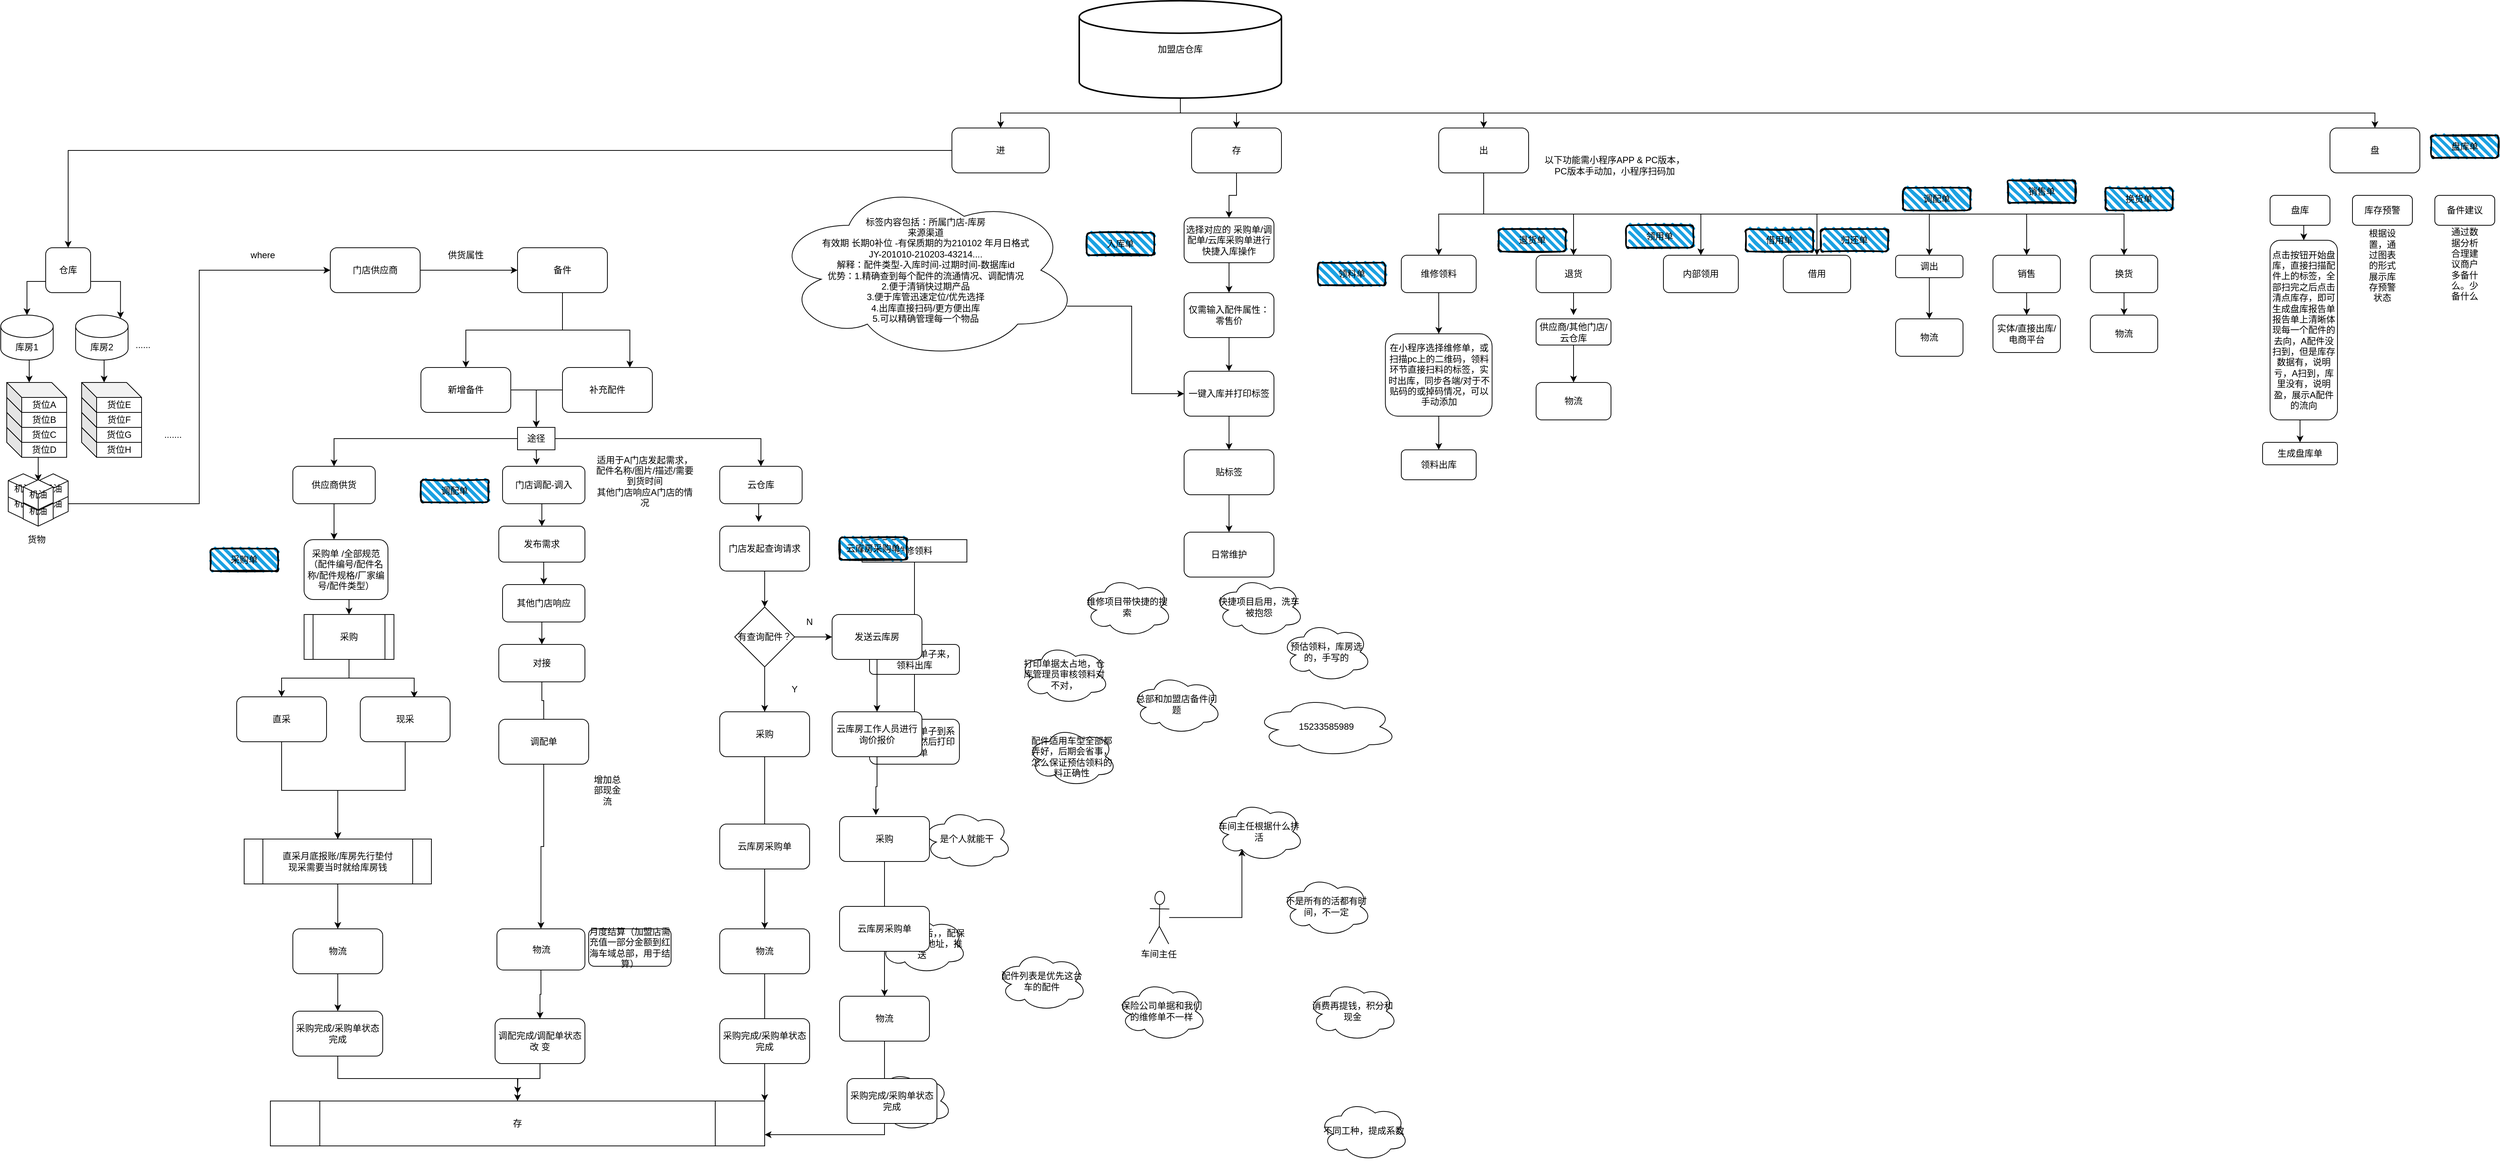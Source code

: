 <mxfile version="14.7.7" type="github"><diagram id="8p_ibN9wWqrOzvKdD_J7" name="Page-1"><mxGraphModel dx="2840" dy="707" grid="1" gridSize="10" guides="1" tooltips="1" connect="1" arrows="1" fold="1" page="1" pageScale="1" pageWidth="827" pageHeight="1169" math="0" shadow="0"><root><mxCell id="0"/><mxCell id="1" parent="0"/><mxCell id="S00ER53cnKZkc2Zy-RPF-1" value="是个人就能干" style="ellipse;shape=cloud;whiteSpace=wrap;html=1;rounded=1;" parent="1" vertex="1"><mxGeometry x="140" y="1100" width="120" height="80" as="geometry"/></mxCell><mxCell id="S00ER53cnKZkc2Zy-RPF-2" style="edgeStyle=orthogonalEdgeStyle;rounded=0;orthogonalLoop=1;jettySize=auto;html=1;entryX=0.5;entryY=0;entryDx=0;entryDy=0;" parent="1" source="S00ER53cnKZkc2Zy-RPF-3" target="S00ER53cnKZkc2Zy-RPF-5" edge="1"><mxGeometry relative="1" as="geometry"/></mxCell><mxCell id="S00ER53cnKZkc2Zy-RPF-3" value="维修领料" style="rounded=0;whiteSpace=wrap;html=1;" parent="1" vertex="1"><mxGeometry x="60" y="740" width="140" height="30" as="geometry"/></mxCell><mxCell id="S00ER53cnKZkc2Zy-RPF-4" style="edgeStyle=orthogonalEdgeStyle;rounded=0;orthogonalLoop=1;jettySize=auto;html=1;entryX=0.5;entryY=0;entryDx=0;entryDy=0;" parent="1" source="S00ER53cnKZkc2Zy-RPF-5" target="S00ER53cnKZkc2Zy-RPF-6" edge="1"><mxGeometry relative="1" as="geometry"/></mxCell><mxCell id="S00ER53cnKZkc2Zy-RPF-5" value="领料人拿着单子来，领料出库" style="rounded=1;whiteSpace=wrap;html=1;" parent="1" vertex="1"><mxGeometry x="70" y="880" width="120" height="40" as="geometry"/></mxCell><mxCell id="S00ER53cnKZkc2Zy-RPF-6" value="然后再根据单子到系统上录入，然后打印领料单" style="rounded=1;whiteSpace=wrap;html=1;" parent="1" vertex="1"><mxGeometry x="70" y="980" width="120" height="60" as="geometry"/></mxCell><mxCell id="S00ER53cnKZkc2Zy-RPF-7" value="打印单据太占地，仓库管理员审核领料对不对，" style="ellipse;shape=cloud;whiteSpace=wrap;html=1;rounded=1;" parent="1" vertex="1"><mxGeometry x="270" y="880" width="120" height="80" as="geometry"/></mxCell><mxCell id="S00ER53cnKZkc2Zy-RPF-8" value="配件适用车型全部都弄好，后期会省事，怎么保证预估领料的料正确性" style="ellipse;shape=cloud;whiteSpace=wrap;html=1;rounded=1;" parent="1" vertex="1"><mxGeometry x="280" y="990" width="120" height="80" as="geometry"/></mxCell><mxCell id="S00ER53cnKZkc2Zy-RPF-9" value="总部和加盟店备件问题" style="ellipse;shape=cloud;whiteSpace=wrap;html=1;rounded=1;" parent="1" vertex="1"><mxGeometry x="420" y="920" width="120" height="80" as="geometry"/></mxCell><mxCell id="S00ER53cnKZkc2Zy-RPF-10" value="维修项目带快捷的搜索" style="ellipse;shape=cloud;whiteSpace=wrap;html=1;rounded=1;" parent="1" vertex="1"><mxGeometry x="354" y="790" width="120" height="80" as="geometry"/></mxCell><mxCell id="S00ER53cnKZkc2Zy-RPF-11" value="预估领料，库房选的，手写的" style="ellipse;shape=cloud;whiteSpace=wrap;html=1;rounded=1;" parent="1" vertex="1"><mxGeometry x="620" y="850" width="120" height="80" as="geometry"/></mxCell><mxCell id="S00ER53cnKZkc2Zy-RPF-12" value="15233585989" style="ellipse;shape=cloud;whiteSpace=wrap;html=1;rounded=1;" parent="1" vertex="1"><mxGeometry x="585" y="950" width="190" height="80" as="geometry"/></mxCell><mxCell id="S00ER53cnKZkc2Zy-RPF-13" value="快捷项目启用，洗车被抱怨" style="ellipse;shape=cloud;whiteSpace=wrap;html=1;rounded=1;" parent="1" vertex="1"><mxGeometry x="530" y="790" width="120" height="80" as="geometry"/></mxCell><mxCell id="S00ER53cnKZkc2Zy-RPF-14" value="车间主任根据什么排活" style="ellipse;shape=cloud;whiteSpace=wrap;html=1;rounded=1;" parent="1" vertex="1"><mxGeometry x="530" y="1090" width="120" height="80" as="geometry"/></mxCell><mxCell id="S00ER53cnKZkc2Zy-RPF-15" style="edgeStyle=orthogonalEdgeStyle;rounded=0;orthogonalLoop=1;jettySize=auto;html=1;entryX=0.31;entryY=0.8;entryDx=0;entryDy=0;entryPerimeter=0;" parent="1" source="S00ER53cnKZkc2Zy-RPF-16" target="S00ER53cnKZkc2Zy-RPF-14" edge="1"><mxGeometry relative="1" as="geometry"/></mxCell><mxCell id="S00ER53cnKZkc2Zy-RPF-16" value="车间主任" style="shape=umlActor;verticalLabelPosition=bottom;verticalAlign=top;html=1;outlineConnect=0;rounded=1;rotation=1;" parent="1" vertex="1"><mxGeometry x="444.09" y="1209.83" width="26" height="70.17" as="geometry"/></mxCell><mxCell id="S00ER53cnKZkc2Zy-RPF-17" value="不是所有的活都有时间，不一定" style="ellipse;shape=cloud;whiteSpace=wrap;html=1;rounded=1;" parent="1" vertex="1"><mxGeometry x="620" y="1190" width="120" height="80" as="geometry"/></mxCell><mxCell id="S00ER53cnKZkc2Zy-RPF-18" value="保养结束之后，，配保养贴，查询地址，推送" style="ellipse;shape=cloud;whiteSpace=wrap;html=1;rounded=1;" parent="1" vertex="1"><mxGeometry x="80" y="1240" width="120" height="80" as="geometry"/></mxCell><mxCell id="S00ER53cnKZkc2Zy-RPF-19" value="配件列表是优先这台车的配件" style="ellipse;shape=cloud;whiteSpace=wrap;html=1;rounded=1;" parent="1" vertex="1"><mxGeometry x="240" y="1290" width="120" height="80" as="geometry"/></mxCell><mxCell id="S00ER53cnKZkc2Zy-RPF-20" value="保险公司单据和我们的维修单不一样" style="ellipse;shape=cloud;whiteSpace=wrap;html=1;rounded=1;" parent="1" vertex="1"><mxGeometry x="400" y="1330" width="120" height="80" as="geometry"/></mxCell><mxCell id="S00ER53cnKZkc2Zy-RPF-21" value="消费再提钱，积分和现金" style="ellipse;shape=cloud;whiteSpace=wrap;html=1;rounded=1;" parent="1" vertex="1"><mxGeometry x="655" y="1330" width="120" height="80" as="geometry"/></mxCell><mxCell id="S00ER53cnKZkc2Zy-RPF-22" value="不同工种，提成系数" style="ellipse;shape=cloud;whiteSpace=wrap;html=1;rounded=1;" parent="1" vertex="1"><mxGeometry x="670" y="1490" width="120" height="80" as="geometry"/></mxCell><mxCell id="S00ER53cnKZkc2Zy-RPF-23" value="报价系统" style="ellipse;shape=cloud;whiteSpace=wrap;html=1;rounded=1;" parent="1" vertex="1"><mxGeometry x="60" y="1450" width="120" height="80" as="geometry"/></mxCell><mxCell id="3nl16YZRZ6RYYfzYMlYe-1" style="edgeStyle=orthogonalEdgeStyle;rounded=0;orthogonalLoop=1;jettySize=auto;html=1;exitX=0.5;exitY=1;exitDx=0;exitDy=0;exitPerimeter=0;entryX=0.5;entryY=0;entryDx=0;entryDy=0;" edge="1" parent="1" source="3nl16YZRZ6RYYfzYMlYe-5" target="3nl16YZRZ6RYYfzYMlYe-7"><mxGeometry relative="1" as="geometry"/></mxCell><mxCell id="3nl16YZRZ6RYYfzYMlYe-2" style="edgeStyle=orthogonalEdgeStyle;rounded=0;orthogonalLoop=1;jettySize=auto;html=1;exitX=0.5;exitY=1;exitDx=0;exitDy=0;exitPerimeter=0;" edge="1" parent="1" source="3nl16YZRZ6RYYfzYMlYe-5" target="3nl16YZRZ6RYYfzYMlYe-17"><mxGeometry relative="1" as="geometry"/></mxCell><mxCell id="3nl16YZRZ6RYYfzYMlYe-3" style="edgeStyle=orthogonalEdgeStyle;rounded=0;orthogonalLoop=1;jettySize=auto;html=1;exitX=0.5;exitY=1;exitDx=0;exitDy=0;exitPerimeter=0;" edge="1" parent="1" source="3nl16YZRZ6RYYfzYMlYe-5" target="3nl16YZRZ6RYYfzYMlYe-15"><mxGeometry relative="1" as="geometry"/></mxCell><mxCell id="3nl16YZRZ6RYYfzYMlYe-4" style="edgeStyle=orthogonalEdgeStyle;rounded=0;orthogonalLoop=1;jettySize=auto;html=1;exitX=0.5;exitY=1;exitDx=0;exitDy=0;exitPerimeter=0;" edge="1" parent="1" source="3nl16YZRZ6RYYfzYMlYe-5" target="3nl16YZRZ6RYYfzYMlYe-138"><mxGeometry relative="1" as="geometry"/></mxCell><mxCell id="3nl16YZRZ6RYYfzYMlYe-5" value="加盟店仓库" style="strokeWidth=2;html=1;shape=mxgraph.flowchart.database;whiteSpace=wrap;" vertex="1" parent="1"><mxGeometry x="350" y="20" width="270" height="130" as="geometry"/></mxCell><mxCell id="3nl16YZRZ6RYYfzYMlYe-6" style="edgeStyle=orthogonalEdgeStyle;rounded=0;orthogonalLoop=1;jettySize=auto;html=1;entryX=0.5;entryY=0;entryDx=0;entryDy=0;" edge="1" parent="1" source="3nl16YZRZ6RYYfzYMlYe-7" target="3nl16YZRZ6RYYfzYMlYe-20"><mxGeometry relative="1" as="geometry"/></mxCell><mxCell id="3nl16YZRZ6RYYfzYMlYe-7" value="进" style="rounded=1;whiteSpace=wrap;html=1;" vertex="1" parent="1"><mxGeometry x="180" y="190" width="130" height="60" as="geometry"/></mxCell><mxCell id="3nl16YZRZ6RYYfzYMlYe-8" style="edgeStyle=orthogonalEdgeStyle;rounded=0;orthogonalLoop=1;jettySize=auto;html=1;exitX=0.5;exitY=1;exitDx=0;exitDy=0;" edge="1" parent="1" source="3nl16YZRZ6RYYfzYMlYe-15" target="3nl16YZRZ6RYYfzYMlYe-56"><mxGeometry relative="1" as="geometry"/></mxCell><mxCell id="3nl16YZRZ6RYYfzYMlYe-9" style="edgeStyle=orthogonalEdgeStyle;rounded=0;orthogonalLoop=1;jettySize=auto;html=1;exitX=0.5;exitY=1;exitDx=0;exitDy=0;entryX=0.5;entryY=0;entryDx=0;entryDy=0;" edge="1" parent="1" source="3nl16YZRZ6RYYfzYMlYe-15" target="3nl16YZRZ6RYYfzYMlYe-58"><mxGeometry relative="1" as="geometry"/></mxCell><mxCell id="3nl16YZRZ6RYYfzYMlYe-10" style="edgeStyle=orthogonalEdgeStyle;rounded=0;orthogonalLoop=1;jettySize=auto;html=1;exitX=0.5;exitY=1;exitDx=0;exitDy=0;" edge="1" parent="1" source="3nl16YZRZ6RYYfzYMlYe-15" target="3nl16YZRZ6RYYfzYMlYe-59"><mxGeometry relative="1" as="geometry"/></mxCell><mxCell id="3nl16YZRZ6RYYfzYMlYe-11" style="edgeStyle=orthogonalEdgeStyle;rounded=0;orthogonalLoop=1;jettySize=auto;html=1;exitX=0.5;exitY=1;exitDx=0;exitDy=0;" edge="1" parent="1" source="3nl16YZRZ6RYYfzYMlYe-15" target="3nl16YZRZ6RYYfzYMlYe-60"><mxGeometry relative="1" as="geometry"/></mxCell><mxCell id="3nl16YZRZ6RYYfzYMlYe-12" style="edgeStyle=orthogonalEdgeStyle;rounded=0;orthogonalLoop=1;jettySize=auto;html=1;exitX=0.5;exitY=1;exitDx=0;exitDy=0;entryX=0.5;entryY=0;entryDx=0;entryDy=0;" edge="1" parent="1" source="3nl16YZRZ6RYYfzYMlYe-15" target="3nl16YZRZ6RYYfzYMlYe-115"><mxGeometry relative="1" as="geometry"/></mxCell><mxCell id="3nl16YZRZ6RYYfzYMlYe-13" style="edgeStyle=orthogonalEdgeStyle;rounded=0;orthogonalLoop=1;jettySize=auto;html=1;exitX=0.5;exitY=1;exitDx=0;exitDy=0;entryX=0.5;entryY=0;entryDx=0;entryDy=0;" edge="1" parent="1" source="3nl16YZRZ6RYYfzYMlYe-15" target="3nl16YZRZ6RYYfzYMlYe-140"><mxGeometry relative="1" as="geometry"><mxPoint x="1410.0" y="360.0" as="targetPoint"/></mxGeometry></mxCell><mxCell id="3nl16YZRZ6RYYfzYMlYe-14" style="edgeStyle=orthogonalEdgeStyle;rounded=0;orthogonalLoop=1;jettySize=auto;html=1;exitX=0.5;exitY=1;exitDx=0;exitDy=0;" edge="1" parent="1" source="3nl16YZRZ6RYYfzYMlYe-15" target="3nl16YZRZ6RYYfzYMlYe-142"><mxGeometry relative="1" as="geometry"/></mxCell><mxCell id="3nl16YZRZ6RYYfzYMlYe-15" value="出" style="rounded=1;whiteSpace=wrap;html=1;" vertex="1" parent="1"><mxGeometry x="830" y="190" width="120" height="60" as="geometry"/></mxCell><mxCell id="3nl16YZRZ6RYYfzYMlYe-16" style="edgeStyle=orthogonalEdgeStyle;rounded=0;orthogonalLoop=1;jettySize=auto;html=1;exitX=0.5;exitY=1;exitDx=0;exitDy=0;entryX=0.5;entryY=0;entryDx=0;entryDy=0;" edge="1" parent="1" source="3nl16YZRZ6RYYfzYMlYe-17" target="3nl16YZRZ6RYYfzYMlYe-117"><mxGeometry relative="1" as="geometry"/></mxCell><mxCell id="3nl16YZRZ6RYYfzYMlYe-17" value="存" style="rounded=1;whiteSpace=wrap;html=1;" vertex="1" parent="1"><mxGeometry x="500" y="190" width="120" height="60" as="geometry"/></mxCell><mxCell id="3nl16YZRZ6RYYfzYMlYe-18" style="edgeStyle=orthogonalEdgeStyle;rounded=0;orthogonalLoop=1;jettySize=auto;html=1;exitX=0;exitY=0.75;exitDx=0;exitDy=0;" edge="1" parent="1" source="3nl16YZRZ6RYYfzYMlYe-20" target="3nl16YZRZ6RYYfzYMlYe-22"><mxGeometry relative="1" as="geometry"/></mxCell><mxCell id="3nl16YZRZ6RYYfzYMlYe-19" style="edgeStyle=orthogonalEdgeStyle;rounded=0;orthogonalLoop=1;jettySize=auto;html=1;exitX=1;exitY=0.75;exitDx=0;exitDy=0;entryX=0.855;entryY=0;entryDx=0;entryDy=4.35;entryPerimeter=0;" edge="1" parent="1" source="3nl16YZRZ6RYYfzYMlYe-20" target="3nl16YZRZ6RYYfzYMlYe-24"><mxGeometry relative="1" as="geometry"/></mxCell><mxCell id="3nl16YZRZ6RYYfzYMlYe-20" value="仓库" style="rounded=1;whiteSpace=wrap;html=1;" vertex="1" parent="1"><mxGeometry x="-1030" y="350" width="60" height="60" as="geometry"/></mxCell><mxCell id="3nl16YZRZ6RYYfzYMlYe-21" style="edgeStyle=orthogonalEdgeStyle;rounded=0;orthogonalLoop=1;jettySize=auto;html=1;exitX=0.5;exitY=1;exitDx=0;exitDy=0;exitPerimeter=0;entryX=0;entryY=0;entryDx=30;entryDy=0;entryPerimeter=0;" edge="1" parent="1" source="3nl16YZRZ6RYYfzYMlYe-22" target="3nl16YZRZ6RYYfzYMlYe-30"><mxGeometry relative="1" as="geometry"/></mxCell><mxCell id="3nl16YZRZ6RYYfzYMlYe-22" value="库房1" style="shape=cylinder3;whiteSpace=wrap;html=1;boundedLbl=1;backgroundOutline=1;size=15;" vertex="1" parent="1"><mxGeometry x="-1090" y="440" width="70" height="60" as="geometry"/></mxCell><mxCell id="3nl16YZRZ6RYYfzYMlYe-23" style="edgeStyle=orthogonalEdgeStyle;rounded=0;orthogonalLoop=1;jettySize=auto;html=1;exitX=0.5;exitY=1;exitDx=0;exitDy=0;exitPerimeter=0;entryX=0;entryY=0;entryDx=30;entryDy=0;entryPerimeter=0;" edge="1" parent="1" source="3nl16YZRZ6RYYfzYMlYe-24" target="3nl16YZRZ6RYYfzYMlYe-34"><mxGeometry relative="1" as="geometry"/></mxCell><mxCell id="3nl16YZRZ6RYYfzYMlYe-24" value="库房2" style="shape=cylinder3;whiteSpace=wrap;html=1;boundedLbl=1;backgroundOutline=1;size=15;" vertex="1" parent="1"><mxGeometry x="-990" y="440" width="70" height="60" as="geometry"/></mxCell><mxCell id="3nl16YZRZ6RYYfzYMlYe-25" value="......" style="text;html=1;strokeColor=none;fillColor=none;align=center;verticalAlign=middle;whiteSpace=wrap;rounded=0;" vertex="1" parent="1"><mxGeometry x="-920" y="470" width="40" height="20" as="geometry"/></mxCell><mxCell id="3nl16YZRZ6RYYfzYMlYe-26" style="edgeStyle=orthogonalEdgeStyle;rounded=0;orthogonalLoop=1;jettySize=auto;html=1;exitX=0;exitY=0;exitDx=50;exitDy=40;exitPerimeter=0;entryX=0;entryY=0;entryDx=0;entryDy=9.603;entryPerimeter=0;" edge="1" parent="1" source="3nl16YZRZ6RYYfzYMlYe-27" target="3nl16YZRZ6RYYfzYMlYe-41"><mxGeometry relative="1" as="geometry"/></mxCell><mxCell id="3nl16YZRZ6RYYfzYMlYe-27" value="货位D" style="shape=cube;whiteSpace=wrap;html=1;boundedLbl=1;backgroundOutline=1;darkOpacity=0.05;darkOpacity2=0.1;" vertex="1" parent="1"><mxGeometry x="-1082" y="590" width="80" height="40" as="geometry"/></mxCell><mxCell id="3nl16YZRZ6RYYfzYMlYe-28" value="货位C" style="shape=cube;whiteSpace=wrap;html=1;boundedLbl=1;backgroundOutline=1;darkOpacity=0.05;darkOpacity2=0.1;" vertex="1" parent="1"><mxGeometry x="-1082" y="570" width="80" height="40" as="geometry"/></mxCell><mxCell id="3nl16YZRZ6RYYfzYMlYe-29" value="货位B" style="shape=cube;whiteSpace=wrap;html=1;boundedLbl=1;backgroundOutline=1;darkOpacity=0.05;darkOpacity2=0.1;" vertex="1" parent="1"><mxGeometry x="-1082" y="550" width="80" height="40" as="geometry"/></mxCell><mxCell id="3nl16YZRZ6RYYfzYMlYe-30" value="货位A" style="shape=cube;whiteSpace=wrap;html=1;boundedLbl=1;backgroundOutline=1;darkOpacity=0.05;darkOpacity2=0.1;" vertex="1" parent="1"><mxGeometry x="-1082" y="530" width="80" height="40" as="geometry"/></mxCell><mxCell id="3nl16YZRZ6RYYfzYMlYe-31" value="货位H" style="shape=cube;whiteSpace=wrap;html=1;boundedLbl=1;backgroundOutline=1;darkOpacity=0.05;darkOpacity2=0.1;" vertex="1" parent="1"><mxGeometry x="-982" y="590" width="80" height="40" as="geometry"/></mxCell><mxCell id="3nl16YZRZ6RYYfzYMlYe-32" value="货位G" style="shape=cube;whiteSpace=wrap;html=1;boundedLbl=1;backgroundOutline=1;darkOpacity=0.05;darkOpacity2=0.1;" vertex="1" parent="1"><mxGeometry x="-982" y="570" width="80" height="40" as="geometry"/></mxCell><mxCell id="3nl16YZRZ6RYYfzYMlYe-33" value="货位F" style="shape=cube;whiteSpace=wrap;html=1;boundedLbl=1;backgroundOutline=1;darkOpacity=0.05;darkOpacity2=0.1;" vertex="1" parent="1"><mxGeometry x="-982" y="550" width="80" height="40" as="geometry"/></mxCell><mxCell id="3nl16YZRZ6RYYfzYMlYe-34" value="货位E" style="shape=cube;whiteSpace=wrap;html=1;boundedLbl=1;backgroundOutline=1;darkOpacity=0.05;darkOpacity2=0.1;" vertex="1" parent="1"><mxGeometry x="-982" y="530" width="80" height="40" as="geometry"/></mxCell><mxCell id="3nl16YZRZ6RYYfzYMlYe-35" value="......." style="text;html=1;strokeColor=none;fillColor=none;align=center;verticalAlign=middle;whiteSpace=wrap;rounded=0;" vertex="1" parent="1"><mxGeometry x="-880" y="590" width="40" height="20" as="geometry"/></mxCell><mxCell id="3nl16YZRZ6RYYfzYMlYe-36" value="机油" style="html=1;whiteSpace=wrap;shape=isoCube2;backgroundOutline=1;isoAngle=15;" vertex="1" parent="1"><mxGeometry x="-1080" y="672" width="40" height="40" as="geometry"/></mxCell><mxCell id="3nl16YZRZ6RYYfzYMlYe-37" value="机油" style="html=1;whiteSpace=wrap;shape=isoCube2;backgroundOutline=1;isoAngle=14.118;" vertex="1" parent="1"><mxGeometry x="-1080" y="652" width="40" height="40" as="geometry"/></mxCell><mxCell id="3nl16YZRZ6RYYfzYMlYe-38" style="edgeStyle=orthogonalEdgeStyle;rounded=0;orthogonalLoop=1;jettySize=auto;html=1;exitX=1;exitY=0.5;exitDx=0;exitDy=0;exitPerimeter=0;entryX=0;entryY=0.5;entryDx=0;entryDy=0;" edge="1" parent="1" source="3nl16YZRZ6RYYfzYMlYe-39" target="3nl16YZRZ6RYYfzYMlYe-45"><mxGeometry relative="1" as="geometry"/></mxCell><mxCell id="3nl16YZRZ6RYYfzYMlYe-39" value="机油" style="html=1;whiteSpace=wrap;shape=isoCube2;backgroundOutline=1;isoAngle=15;" vertex="1" parent="1"><mxGeometry x="-1040" y="672" width="40" height="40" as="geometry"/></mxCell><mxCell id="3nl16YZRZ6RYYfzYMlYe-40" value="机油" style="html=1;whiteSpace=wrap;shape=isoCube2;backgroundOutline=1;isoAngle=15;" vertex="1" parent="1"><mxGeometry x="-1060" y="682" width="40" height="40" as="geometry"/></mxCell><mxCell id="3nl16YZRZ6RYYfzYMlYe-41" value="机油" style="html=1;whiteSpace=wrap;shape=isoCube2;backgroundOutline=1;isoAngle=15;" vertex="1" parent="1"><mxGeometry x="-1040" y="652" width="40" height="40" as="geometry"/></mxCell><mxCell id="3nl16YZRZ6RYYfzYMlYe-42" value="机油" style="html=1;whiteSpace=wrap;shape=isoCube2;backgroundOutline=1;isoAngle=15;" vertex="1" parent="1"><mxGeometry x="-1060" y="660" width="40" height="40" as="geometry"/></mxCell><mxCell id="3nl16YZRZ6RYYfzYMlYe-43" value="货物" style="text;html=1;strokeColor=none;fillColor=none;align=center;verticalAlign=middle;whiteSpace=wrap;rounded=0;" vertex="1" parent="1"><mxGeometry x="-1062" y="730" width="40" height="20" as="geometry"/></mxCell><mxCell id="3nl16YZRZ6RYYfzYMlYe-44" style="edgeStyle=orthogonalEdgeStyle;rounded=0;orthogonalLoop=1;jettySize=auto;html=1;exitX=1;exitY=0.5;exitDx=0;exitDy=0;entryX=0;entryY=0.5;entryDx=0;entryDy=0;" edge="1" parent="1" source="3nl16YZRZ6RYYfzYMlYe-45" target="3nl16YZRZ6RYYfzYMlYe-49"><mxGeometry relative="1" as="geometry"/></mxCell><mxCell id="3nl16YZRZ6RYYfzYMlYe-45" value="门店供应商" style="rounded=1;whiteSpace=wrap;html=1;" vertex="1" parent="1"><mxGeometry x="-650" y="350" width="120" height="60" as="geometry"/></mxCell><mxCell id="3nl16YZRZ6RYYfzYMlYe-46" value="where" style="text;html=1;strokeColor=none;fillColor=none;align=center;verticalAlign=middle;whiteSpace=wrap;rounded=0;" vertex="1" parent="1"><mxGeometry x="-760" y="350" width="40" height="20" as="geometry"/></mxCell><mxCell id="3nl16YZRZ6RYYfzYMlYe-47" style="edgeStyle=orthogonalEdgeStyle;rounded=0;orthogonalLoop=1;jettySize=auto;html=1;exitX=0.5;exitY=1;exitDx=0;exitDy=0;" edge="1" parent="1" source="3nl16YZRZ6RYYfzYMlYe-49" target="3nl16YZRZ6RYYfzYMlYe-52"><mxGeometry relative="1" as="geometry"/></mxCell><mxCell id="3nl16YZRZ6RYYfzYMlYe-48" style="edgeStyle=orthogonalEdgeStyle;rounded=0;orthogonalLoop=1;jettySize=auto;html=1;exitX=0.5;exitY=1;exitDx=0;exitDy=0;entryX=0.75;entryY=0;entryDx=0;entryDy=0;" edge="1" parent="1" source="3nl16YZRZ6RYYfzYMlYe-49" target="3nl16YZRZ6RYYfzYMlYe-54"><mxGeometry relative="1" as="geometry"/></mxCell><mxCell id="3nl16YZRZ6RYYfzYMlYe-49" value="备件" style="rounded=1;whiteSpace=wrap;html=1;" vertex="1" parent="1"><mxGeometry x="-400" y="350" width="120" height="60" as="geometry"/></mxCell><mxCell id="3nl16YZRZ6RYYfzYMlYe-50" value="供货属性" style="text;html=1;strokeColor=none;fillColor=none;align=center;verticalAlign=middle;whiteSpace=wrap;rounded=0;" vertex="1" parent="1"><mxGeometry x="-498" y="350" width="58" height="20" as="geometry"/></mxCell><mxCell id="3nl16YZRZ6RYYfzYMlYe-51" style="edgeStyle=orthogonalEdgeStyle;rounded=0;orthogonalLoop=1;jettySize=auto;html=1;exitX=1;exitY=0.5;exitDx=0;exitDy=0;entryX=0.5;entryY=0;entryDx=0;entryDy=0;" edge="1" parent="1" source="3nl16YZRZ6RYYfzYMlYe-52" target="3nl16YZRZ6RYYfzYMlYe-70"><mxGeometry relative="1" as="geometry"/></mxCell><mxCell id="3nl16YZRZ6RYYfzYMlYe-52" value="新增备件" style="rounded=1;whiteSpace=wrap;html=1;" vertex="1" parent="1"><mxGeometry x="-529" y="510" width="120" height="60" as="geometry"/></mxCell><mxCell id="3nl16YZRZ6RYYfzYMlYe-53" style="edgeStyle=orthogonalEdgeStyle;rounded=0;orthogonalLoop=1;jettySize=auto;html=1;exitX=0;exitY=0.5;exitDx=0;exitDy=0;entryX=0.5;entryY=0;entryDx=0;entryDy=0;" edge="1" parent="1" source="3nl16YZRZ6RYYfzYMlYe-54" target="3nl16YZRZ6RYYfzYMlYe-70"><mxGeometry relative="1" as="geometry"/></mxCell><mxCell id="3nl16YZRZ6RYYfzYMlYe-54" value="补充配件" style="rounded=1;whiteSpace=wrap;html=1;" vertex="1" parent="1"><mxGeometry x="-340" y="510" width="120" height="60" as="geometry"/></mxCell><mxCell id="3nl16YZRZ6RYYfzYMlYe-55" value="" style="edgeStyle=orthogonalEdgeStyle;rounded=0;orthogonalLoop=1;jettySize=auto;html=1;" edge="1" parent="1" source="3nl16YZRZ6RYYfzYMlYe-56" target="3nl16YZRZ6RYYfzYMlYe-144"><mxGeometry relative="1" as="geometry"/></mxCell><mxCell id="3nl16YZRZ6RYYfzYMlYe-56" value="维修领料" style="rounded=1;whiteSpace=wrap;html=1;" vertex="1" parent="1"><mxGeometry x="780" y="360" width="100" height="50" as="geometry"/></mxCell><mxCell id="3nl16YZRZ6RYYfzYMlYe-57" style="edgeStyle=orthogonalEdgeStyle;rounded=0;orthogonalLoop=1;jettySize=auto;html=1;exitX=0.5;exitY=1;exitDx=0;exitDy=0;" edge="1" parent="1" source="3nl16YZRZ6RYYfzYMlYe-58"><mxGeometry relative="1" as="geometry"><mxPoint x="1010" y="440" as="targetPoint"/></mxGeometry></mxCell><mxCell id="3nl16YZRZ6RYYfzYMlYe-58" value="退货" style="rounded=1;whiteSpace=wrap;html=1;" vertex="1" parent="1"><mxGeometry x="960" y="360" width="100" height="50" as="geometry"/></mxCell><mxCell id="3nl16YZRZ6RYYfzYMlYe-59" value="内部领用" style="rounded=1;whiteSpace=wrap;html=1;" vertex="1" parent="1"><mxGeometry x="1130" y="360" width="100" height="50" as="geometry"/></mxCell><mxCell id="3nl16YZRZ6RYYfzYMlYe-60" value="借用" style="rounded=1;whiteSpace=wrap;html=1;" vertex="1" parent="1"><mxGeometry x="1290" y="360" width="90" height="50" as="geometry"/></mxCell><mxCell id="3nl16YZRZ6RYYfzYMlYe-61" style="edgeStyle=orthogonalEdgeStyle;rounded=0;orthogonalLoop=1;jettySize=auto;html=1;exitX=0.5;exitY=1;exitDx=0;exitDy=0;entryX=0.357;entryY=0;entryDx=0;entryDy=0;entryPerimeter=0;" edge="1" parent="1" source="3nl16YZRZ6RYYfzYMlYe-62" target="3nl16YZRZ6RYYfzYMlYe-72"><mxGeometry relative="1" as="geometry"/></mxCell><mxCell id="3nl16YZRZ6RYYfzYMlYe-62" value="供应商供货" style="rounded=1;whiteSpace=wrap;html=1;" vertex="1" parent="1"><mxGeometry x="-700" y="642" width="110" height="50" as="geometry"/></mxCell><mxCell id="3nl16YZRZ6RYYfzYMlYe-63" style="edgeStyle=orthogonalEdgeStyle;rounded=0;orthogonalLoop=1;jettySize=auto;html=1;exitX=0.5;exitY=1;exitDx=0;exitDy=0;entryX=0.5;entryY=0;entryDx=0;entryDy=0;" edge="1" parent="1" source="3nl16YZRZ6RYYfzYMlYe-64" target="3nl16YZRZ6RYYfzYMlYe-87"><mxGeometry relative="1" as="geometry"/></mxCell><mxCell id="3nl16YZRZ6RYYfzYMlYe-64" value="门店调配-调入" style="rounded=1;whiteSpace=wrap;html=1;" vertex="1" parent="1"><mxGeometry x="-420" y="642" width="110" height="50" as="geometry"/></mxCell><mxCell id="3nl16YZRZ6RYYfzYMlYe-65" style="edgeStyle=orthogonalEdgeStyle;rounded=0;orthogonalLoop=1;jettySize=auto;html=1;exitX=0.5;exitY=1;exitDx=0;exitDy=0;entryX=0.433;entryY=-0.096;entryDx=0;entryDy=0;entryPerimeter=0;" edge="1" parent="1" source="3nl16YZRZ6RYYfzYMlYe-66" target="3nl16YZRZ6RYYfzYMlYe-96"><mxGeometry relative="1" as="geometry"/></mxCell><mxCell id="3nl16YZRZ6RYYfzYMlYe-66" value="云仓库" style="rounded=1;whiteSpace=wrap;html=1;" vertex="1" parent="1"><mxGeometry x="-130" y="642" width="110" height="50" as="geometry"/></mxCell><mxCell id="3nl16YZRZ6RYYfzYMlYe-67" style="edgeStyle=orthogonalEdgeStyle;rounded=0;orthogonalLoop=1;jettySize=auto;html=1;entryX=0.5;entryY=0;entryDx=0;entryDy=0;" edge="1" parent="1" source="3nl16YZRZ6RYYfzYMlYe-70" target="3nl16YZRZ6RYYfzYMlYe-62"><mxGeometry relative="1" as="geometry"/></mxCell><mxCell id="3nl16YZRZ6RYYfzYMlYe-68" style="edgeStyle=orthogonalEdgeStyle;rounded=0;orthogonalLoop=1;jettySize=auto;html=1;entryX=0.5;entryY=0;entryDx=0;entryDy=0;" edge="1" parent="1" source="3nl16YZRZ6RYYfzYMlYe-70" target="3nl16YZRZ6RYYfzYMlYe-66"><mxGeometry relative="1" as="geometry"/></mxCell><mxCell id="3nl16YZRZ6RYYfzYMlYe-69" style="edgeStyle=orthogonalEdgeStyle;rounded=0;orthogonalLoop=1;jettySize=auto;html=1;exitX=0.5;exitY=1;exitDx=0;exitDy=0;" edge="1" parent="1" source="3nl16YZRZ6RYYfzYMlYe-70"><mxGeometry relative="1" as="geometry"><mxPoint x="-374.471" y="640" as="targetPoint"/></mxGeometry></mxCell><mxCell id="3nl16YZRZ6RYYfzYMlYe-70" value="途径" style="rounded=0;whiteSpace=wrap;html=1;" vertex="1" parent="1"><mxGeometry x="-400" y="590" width="50" height="30" as="geometry"/></mxCell><mxCell id="3nl16YZRZ6RYYfzYMlYe-71" style="edgeStyle=orthogonalEdgeStyle;rounded=0;orthogonalLoop=1;jettySize=auto;html=1;exitX=0.5;exitY=1;exitDx=0;exitDy=0;entryX=0.5;entryY=0;entryDx=0;entryDy=0;" edge="1" parent="1" source="3nl16YZRZ6RYYfzYMlYe-72" target="3nl16YZRZ6RYYfzYMlYe-75"><mxGeometry relative="1" as="geometry"/></mxCell><mxCell id="3nl16YZRZ6RYYfzYMlYe-72" value="采购单 /全部规范（配件编号/配件名称/配件规格/厂家编号/配件类型）" style="rounded=1;whiteSpace=wrap;html=1;" vertex="1" parent="1"><mxGeometry x="-685" y="740" width="112" height="80" as="geometry"/></mxCell><mxCell id="3nl16YZRZ6RYYfzYMlYe-73" style="edgeStyle=orthogonalEdgeStyle;rounded=0;orthogonalLoop=1;jettySize=auto;html=1;" edge="1" parent="1" source="3nl16YZRZ6RYYfzYMlYe-75" target="3nl16YZRZ6RYYfzYMlYe-77"><mxGeometry relative="1" as="geometry"/></mxCell><mxCell id="3nl16YZRZ6RYYfzYMlYe-74" style="edgeStyle=orthogonalEdgeStyle;rounded=0;orthogonalLoop=1;jettySize=auto;html=1;exitX=0.5;exitY=1;exitDx=0;exitDy=0;entryX=0.6;entryY=0.025;entryDx=0;entryDy=0;entryPerimeter=0;" edge="1" parent="1" source="3nl16YZRZ6RYYfzYMlYe-75" target="3nl16YZRZ6RYYfzYMlYe-79"><mxGeometry relative="1" as="geometry"/></mxCell><mxCell id="3nl16YZRZ6RYYfzYMlYe-75" value="采购" style="shape=process;whiteSpace=wrap;html=1;backgroundOutline=1;" vertex="1" parent="1"><mxGeometry x="-685" y="840" width="120" height="60" as="geometry"/></mxCell><mxCell id="3nl16YZRZ6RYYfzYMlYe-76" style="edgeStyle=orthogonalEdgeStyle;rounded=0;orthogonalLoop=1;jettySize=auto;html=1;" edge="1" parent="1" source="3nl16YZRZ6RYYfzYMlYe-77" target="3nl16YZRZ6RYYfzYMlYe-82"><mxGeometry relative="1" as="geometry"/></mxCell><mxCell id="3nl16YZRZ6RYYfzYMlYe-77" value="直采" style="rounded=1;whiteSpace=wrap;html=1;" vertex="1" parent="1"><mxGeometry x="-775" y="950" width="120" height="60" as="geometry"/></mxCell><mxCell id="3nl16YZRZ6RYYfzYMlYe-78" style="edgeStyle=orthogonalEdgeStyle;rounded=0;orthogonalLoop=1;jettySize=auto;html=1;" edge="1" parent="1" source="3nl16YZRZ6RYYfzYMlYe-79" target="3nl16YZRZ6RYYfzYMlYe-82"><mxGeometry relative="1" as="geometry"/></mxCell><mxCell id="3nl16YZRZ6RYYfzYMlYe-79" value="现采" style="rounded=1;whiteSpace=wrap;html=1;" vertex="1" parent="1"><mxGeometry x="-610" y="950" width="120" height="60" as="geometry"/></mxCell><mxCell id="3nl16YZRZ6RYYfzYMlYe-80" value="存" style="shape=process;whiteSpace=wrap;html=1;backgroundOutline=1;" vertex="1" parent="1"><mxGeometry x="-730" y="1490" width="660" height="60" as="geometry"/></mxCell><mxCell id="3nl16YZRZ6RYYfzYMlYe-81" style="edgeStyle=orthogonalEdgeStyle;rounded=0;orthogonalLoop=1;jettySize=auto;html=1;entryX=0.5;entryY=0;entryDx=0;entryDy=0;" edge="1" parent="1" source="3nl16YZRZ6RYYfzYMlYe-82" target="3nl16YZRZ6RYYfzYMlYe-84"><mxGeometry relative="1" as="geometry"/></mxCell><mxCell id="3nl16YZRZ6RYYfzYMlYe-82" value="直采月底报账/库房先行垫付&lt;br&gt;现采需要当时就给库房钱" style="shape=process;whiteSpace=wrap;html=1;backgroundOutline=1;" vertex="1" parent="1"><mxGeometry x="-765" y="1140" width="250" height="60" as="geometry"/></mxCell><mxCell id="3nl16YZRZ6RYYfzYMlYe-83" style="edgeStyle=orthogonalEdgeStyle;rounded=0;orthogonalLoop=1;jettySize=auto;html=1;exitX=0.5;exitY=1;exitDx=0;exitDy=0;entryX=0.5;entryY=0;entryDx=0;entryDy=0;" edge="1" parent="1" source="3nl16YZRZ6RYYfzYMlYe-84" target="3nl16YZRZ6RYYfzYMlYe-126"><mxGeometry relative="1" as="geometry"/></mxCell><mxCell id="3nl16YZRZ6RYYfzYMlYe-84" value="物流" style="rounded=1;whiteSpace=wrap;html=1;" vertex="1" parent="1"><mxGeometry x="-700" y="1260" width="120" height="60" as="geometry"/></mxCell><mxCell id="3nl16YZRZ6RYYfzYMlYe-85" value="适用于A门店发起需求，配件名称/图片/描述/需要到货时间&lt;br&gt;其他门店响应A门店的情况" style="text;html=1;strokeColor=none;fillColor=none;align=center;verticalAlign=middle;whiteSpace=wrap;rounded=0;" vertex="1" parent="1"><mxGeometry x="-300" y="652" width="140" height="20" as="geometry"/></mxCell><mxCell id="3nl16YZRZ6RYYfzYMlYe-86" style="edgeStyle=orthogonalEdgeStyle;rounded=0;orthogonalLoop=1;jettySize=auto;html=1;exitX=0.5;exitY=1;exitDx=0;exitDy=0;entryX=0.5;entryY=0;entryDx=0;entryDy=0;" edge="1" parent="1" source="3nl16YZRZ6RYYfzYMlYe-87" target="3nl16YZRZ6RYYfzYMlYe-89"><mxGeometry relative="1" as="geometry"/></mxCell><mxCell id="3nl16YZRZ6RYYfzYMlYe-87" value="发布需求" style="rounded=1;whiteSpace=wrap;html=1;" vertex="1" parent="1"><mxGeometry x="-425" y="722" width="115" height="48" as="geometry"/></mxCell><mxCell id="3nl16YZRZ6RYYfzYMlYe-88" style="edgeStyle=orthogonalEdgeStyle;rounded=0;orthogonalLoop=1;jettySize=auto;html=1;exitX=0.5;exitY=1;exitDx=0;exitDy=0;entryX=0.5;entryY=0;entryDx=0;entryDy=0;" edge="1" parent="1" source="3nl16YZRZ6RYYfzYMlYe-89" target="3nl16YZRZ6RYYfzYMlYe-91"><mxGeometry relative="1" as="geometry"/></mxCell><mxCell id="3nl16YZRZ6RYYfzYMlYe-89" value="其他门店响应" style="rounded=1;whiteSpace=wrap;html=1;" vertex="1" parent="1"><mxGeometry x="-420" y="800" width="110" height="50" as="geometry"/></mxCell><mxCell id="3nl16YZRZ6RYYfzYMlYe-90" style="edgeStyle=orthogonalEdgeStyle;rounded=0;orthogonalLoop=1;jettySize=auto;html=1;exitX=0.5;exitY=1;exitDx=0;exitDy=0;entryX=0.5;entryY=0;entryDx=0;entryDy=0;startArrow=none;" edge="1" parent="1" source="3nl16YZRZ6RYYfzYMlYe-118" target="3nl16YZRZ6RYYfzYMlYe-93"><mxGeometry relative="1" as="geometry"/></mxCell><mxCell id="3nl16YZRZ6RYYfzYMlYe-91" value="对接" style="rounded=1;whiteSpace=wrap;html=1;" vertex="1" parent="1"><mxGeometry x="-425" y="880" width="115" height="50" as="geometry"/></mxCell><mxCell id="3nl16YZRZ6RYYfzYMlYe-92" style="edgeStyle=orthogonalEdgeStyle;rounded=0;orthogonalLoop=1;jettySize=auto;html=1;exitX=0.5;exitY=1;exitDx=0;exitDy=0;entryX=0.5;entryY=0;entryDx=0;entryDy=0;" edge="1" parent="1" source="3nl16YZRZ6RYYfzYMlYe-93" target="3nl16YZRZ6RYYfzYMlYe-124"><mxGeometry relative="1" as="geometry"/></mxCell><mxCell id="3nl16YZRZ6RYYfzYMlYe-93" value="物流" style="rounded=1;whiteSpace=wrap;html=1;" vertex="1" parent="1"><mxGeometry x="-427.5" y="1260" width="117.5" height="55" as="geometry"/></mxCell><mxCell id="3nl16YZRZ6RYYfzYMlYe-94" value="增加总部现金流" style="text;html=1;strokeColor=none;fillColor=none;align=center;verticalAlign=middle;whiteSpace=wrap;rounded=0;" vertex="1" parent="1"><mxGeometry x="-300" y="1065" width="40" height="20" as="geometry"/></mxCell><mxCell id="3nl16YZRZ6RYYfzYMlYe-95" style="edgeStyle=orthogonalEdgeStyle;rounded=0;orthogonalLoop=1;jettySize=auto;html=1;exitX=0.5;exitY=1;exitDx=0;exitDy=0;entryX=0.5;entryY=0;entryDx=0;entryDy=0;" edge="1" parent="1" source="3nl16YZRZ6RYYfzYMlYe-96" target="3nl16YZRZ6RYYfzYMlYe-99"><mxGeometry relative="1" as="geometry"/></mxCell><mxCell id="3nl16YZRZ6RYYfzYMlYe-96" value="门店发起查询请求" style="rounded=1;whiteSpace=wrap;html=1;" vertex="1" parent="1"><mxGeometry x="-130" y="722" width="120" height="60" as="geometry"/></mxCell><mxCell id="3nl16YZRZ6RYYfzYMlYe-97" style="edgeStyle=orthogonalEdgeStyle;rounded=0;orthogonalLoop=1;jettySize=auto;html=1;exitX=0.5;exitY=1;exitDx=0;exitDy=0;entryX=0.5;entryY=0;entryDx=0;entryDy=0;" edge="1" parent="1" source="3nl16YZRZ6RYYfzYMlYe-99" target="3nl16YZRZ6RYYfzYMlYe-101"><mxGeometry relative="1" as="geometry"/></mxCell><mxCell id="3nl16YZRZ6RYYfzYMlYe-98" style="edgeStyle=orthogonalEdgeStyle;rounded=0;orthogonalLoop=1;jettySize=auto;html=1;exitX=1;exitY=0.5;exitDx=0;exitDy=0;entryX=0;entryY=0.5;entryDx=0;entryDy=0;" edge="1" parent="1" source="3nl16YZRZ6RYYfzYMlYe-99" target="3nl16YZRZ6RYYfzYMlYe-104"><mxGeometry relative="1" as="geometry"/></mxCell><mxCell id="3nl16YZRZ6RYYfzYMlYe-99" value="有查询配件？" style="rhombus;whiteSpace=wrap;html=1;" vertex="1" parent="1"><mxGeometry x="-110" y="830" width="80" height="80" as="geometry"/></mxCell><mxCell id="3nl16YZRZ6RYYfzYMlYe-100" style="edgeStyle=orthogonalEdgeStyle;rounded=0;orthogonalLoop=1;jettySize=auto;html=1;exitX=0.5;exitY=1;exitDx=0;exitDy=0;entryX=0.5;entryY=0;entryDx=0;entryDy=0;" edge="1" parent="1" source="3nl16YZRZ6RYYfzYMlYe-101" target="3nl16YZRZ6RYYfzYMlYe-109"><mxGeometry relative="1" as="geometry"/></mxCell><mxCell id="3nl16YZRZ6RYYfzYMlYe-101" value="采购" style="rounded=1;whiteSpace=wrap;html=1;" vertex="1" parent="1"><mxGeometry x="-130" y="970" width="120" height="60" as="geometry"/></mxCell><mxCell id="3nl16YZRZ6RYYfzYMlYe-102" value="Y" style="text;html=1;strokeColor=none;fillColor=none;align=center;verticalAlign=middle;whiteSpace=wrap;rounded=0;" vertex="1" parent="1"><mxGeometry x="-50" y="930" width="40" height="20" as="geometry"/></mxCell><mxCell id="3nl16YZRZ6RYYfzYMlYe-103" style="edgeStyle=orthogonalEdgeStyle;rounded=0;orthogonalLoop=1;jettySize=auto;html=1;exitX=0.5;exitY=1;exitDx=0;exitDy=0;entryX=0.5;entryY=0;entryDx=0;entryDy=0;" edge="1" parent="1" source="3nl16YZRZ6RYYfzYMlYe-104" target="3nl16YZRZ6RYYfzYMlYe-107"><mxGeometry relative="1" as="geometry"/></mxCell><mxCell id="3nl16YZRZ6RYYfzYMlYe-104" value="发送云库房" style="rounded=1;whiteSpace=wrap;html=1;" vertex="1" parent="1"><mxGeometry x="20" y="840" width="120" height="60" as="geometry"/></mxCell><mxCell id="3nl16YZRZ6RYYfzYMlYe-105" value="N" style="text;html=1;strokeColor=none;fillColor=none;align=center;verticalAlign=middle;whiteSpace=wrap;rounded=0;" vertex="1" parent="1"><mxGeometry x="-30" y="840" width="40" height="20" as="geometry"/></mxCell><mxCell id="3nl16YZRZ6RYYfzYMlYe-106" style="edgeStyle=orthogonalEdgeStyle;rounded=0;orthogonalLoop=1;jettySize=auto;html=1;entryX=0.404;entryY=-0.033;entryDx=0;entryDy=0;entryPerimeter=0;" edge="1" parent="1" source="3nl16YZRZ6RYYfzYMlYe-107" target="3nl16YZRZ6RYYfzYMlYe-113"><mxGeometry relative="1" as="geometry"/></mxCell><mxCell id="3nl16YZRZ6RYYfzYMlYe-107" value="云库房工作人员进行询价报价" style="rounded=1;whiteSpace=wrap;html=1;" vertex="1" parent="1"><mxGeometry x="20" y="970" width="120" height="60" as="geometry"/></mxCell><mxCell id="3nl16YZRZ6RYYfzYMlYe-108" style="edgeStyle=orthogonalEdgeStyle;rounded=0;orthogonalLoop=1;jettySize=auto;html=1;entryX=1;entryY=0;entryDx=0;entryDy=0;" edge="1" parent="1" source="3nl16YZRZ6RYYfzYMlYe-109" target="3nl16YZRZ6RYYfzYMlYe-80"><mxGeometry relative="1" as="geometry"/></mxCell><mxCell id="3nl16YZRZ6RYYfzYMlYe-109" value="物流" style="rounded=1;whiteSpace=wrap;html=1;" vertex="1" parent="1"><mxGeometry x="-130" y="1260" width="120" height="60" as="geometry"/></mxCell><mxCell id="3nl16YZRZ6RYYfzYMlYe-110" style="edgeStyle=orthogonalEdgeStyle;rounded=0;orthogonalLoop=1;jettySize=auto;html=1;exitX=0.5;exitY=1;exitDx=0;exitDy=0;entryX=1;entryY=0.75;entryDx=0;entryDy=0;" edge="1" parent="1" source="3nl16YZRZ6RYYfzYMlYe-111" target="3nl16YZRZ6RYYfzYMlYe-80"><mxGeometry relative="1" as="geometry"/></mxCell><mxCell id="3nl16YZRZ6RYYfzYMlYe-111" value="物流" style="rounded=1;whiteSpace=wrap;html=1;" vertex="1" parent="1"><mxGeometry x="30" y="1350" width="120" height="60" as="geometry"/></mxCell><mxCell id="3nl16YZRZ6RYYfzYMlYe-112" style="edgeStyle=orthogonalEdgeStyle;rounded=0;orthogonalLoop=1;jettySize=auto;html=1;exitX=0.5;exitY=1;exitDx=0;exitDy=0;entryX=0.5;entryY=0;entryDx=0;entryDy=0;" edge="1" parent="1" source="3nl16YZRZ6RYYfzYMlYe-113" target="3nl16YZRZ6RYYfzYMlYe-111"><mxGeometry relative="1" as="geometry"/></mxCell><mxCell id="3nl16YZRZ6RYYfzYMlYe-113" value="采购" style="rounded=1;whiteSpace=wrap;html=1;" vertex="1" parent="1"><mxGeometry x="30" y="1110" width="120" height="60" as="geometry"/></mxCell><mxCell id="3nl16YZRZ6RYYfzYMlYe-114" style="edgeStyle=orthogonalEdgeStyle;rounded=0;orthogonalLoop=1;jettySize=auto;html=1;exitX=0.5;exitY=1;exitDx=0;exitDy=0;" edge="1" parent="1" source="3nl16YZRZ6RYYfzYMlYe-115" target="3nl16YZRZ6RYYfzYMlYe-163"><mxGeometry relative="1" as="geometry"/></mxCell><mxCell id="3nl16YZRZ6RYYfzYMlYe-115" value="销售" style="rounded=1;whiteSpace=wrap;html=1;" vertex="1" parent="1"><mxGeometry x="1570" y="360" width="90" height="50" as="geometry"/></mxCell><mxCell id="3nl16YZRZ6RYYfzYMlYe-116" style="edgeStyle=orthogonalEdgeStyle;rounded=0;orthogonalLoop=1;jettySize=auto;html=1;exitX=0.5;exitY=1;exitDx=0;exitDy=0;entryX=0.5;entryY=0;entryDx=0;entryDy=0;" edge="1" parent="1" source="3nl16YZRZ6RYYfzYMlYe-117" target="3nl16YZRZ6RYYfzYMlYe-130"><mxGeometry relative="1" as="geometry"/></mxCell><mxCell id="3nl16YZRZ6RYYfzYMlYe-117" value="选择对应的 采购单/调配单/云库采购单进行快捷入库操作" style="rounded=1;whiteSpace=wrap;html=1;" vertex="1" parent="1"><mxGeometry x="490" y="310" width="120" height="60" as="geometry"/></mxCell><mxCell id="3nl16YZRZ6RYYfzYMlYe-118" value="调配单" style="rounded=1;whiteSpace=wrap;html=1;" vertex="1" parent="1"><mxGeometry x="-425" y="980" width="120" height="60" as="geometry"/></mxCell><mxCell id="3nl16YZRZ6RYYfzYMlYe-119" value="" style="edgeStyle=orthogonalEdgeStyle;rounded=0;orthogonalLoop=1;jettySize=auto;html=1;exitX=0.5;exitY=1;exitDx=0;exitDy=0;entryX=0.5;entryY=0;entryDx=0;entryDy=0;endArrow=none;" edge="1" parent="1" source="3nl16YZRZ6RYYfzYMlYe-91" target="3nl16YZRZ6RYYfzYMlYe-118"><mxGeometry relative="1" as="geometry"><mxPoint x="-367.5" y="930" as="sourcePoint"/><mxPoint x="-368.75" y="1260" as="targetPoint"/></mxGeometry></mxCell><mxCell id="3nl16YZRZ6RYYfzYMlYe-120" value="云库房采购单" style="rounded=1;whiteSpace=wrap;html=1;" vertex="1" parent="1"><mxGeometry x="-130" y="1120" width="120" height="60" as="geometry"/></mxCell><mxCell id="3nl16YZRZ6RYYfzYMlYe-121" value="云库房采购单" style="rounded=1;whiteSpace=wrap;html=1;" vertex="1" parent="1"><mxGeometry x="30" y="1230" width="120" height="60" as="geometry"/></mxCell><mxCell id="3nl16YZRZ6RYYfzYMlYe-122" value="月度结算（加盟店需充值一部分金额到红海车域总部，用于结算）" style="rounded=1;whiteSpace=wrap;html=1;" vertex="1" parent="1"><mxGeometry x="-305" y="1260" width="110" height="50" as="geometry"/></mxCell><mxCell id="3nl16YZRZ6RYYfzYMlYe-123" style="edgeStyle=orthogonalEdgeStyle;rounded=0;orthogonalLoop=1;jettySize=auto;html=1;exitX=0.5;exitY=1;exitDx=0;exitDy=0;" edge="1" parent="1" source="3nl16YZRZ6RYYfzYMlYe-124"><mxGeometry relative="1" as="geometry"><mxPoint x="-400" y="1480" as="targetPoint"/></mxGeometry></mxCell><mxCell id="3nl16YZRZ6RYYfzYMlYe-124" value="调配完成/调配单状态改 变" style="rounded=1;whiteSpace=wrap;html=1;" vertex="1" parent="1"><mxGeometry x="-430" y="1380" width="120" height="60" as="geometry"/></mxCell><mxCell id="3nl16YZRZ6RYYfzYMlYe-125" style="edgeStyle=orthogonalEdgeStyle;rounded=0;orthogonalLoop=1;jettySize=auto;html=1;exitX=0.5;exitY=1;exitDx=0;exitDy=0;" edge="1" parent="1" source="3nl16YZRZ6RYYfzYMlYe-126" target="3nl16YZRZ6RYYfzYMlYe-80"><mxGeometry relative="1" as="geometry"/></mxCell><mxCell id="3nl16YZRZ6RYYfzYMlYe-126" value="采购完成/采购单状态完成" style="rounded=1;whiteSpace=wrap;html=1;" vertex="1" parent="1"><mxGeometry x="-700" y="1370" width="120" height="60" as="geometry"/></mxCell><mxCell id="3nl16YZRZ6RYYfzYMlYe-127" value="采购完成/采购单状态完成" style="rounded=1;whiteSpace=wrap;html=1;" vertex="1" parent="1"><mxGeometry x="-130" y="1380" width="120" height="60" as="geometry"/></mxCell><mxCell id="3nl16YZRZ6RYYfzYMlYe-128" value="采购完成/采购单状态完成" style="rounded=1;whiteSpace=wrap;html=1;" vertex="1" parent="1"><mxGeometry x="40" y="1460" width="120" height="60" as="geometry"/></mxCell><mxCell id="3nl16YZRZ6RYYfzYMlYe-129" style="edgeStyle=orthogonalEdgeStyle;rounded=0;orthogonalLoop=1;jettySize=auto;html=1;exitX=0.5;exitY=1;exitDx=0;exitDy=0;entryX=0.5;entryY=0;entryDx=0;entryDy=0;" edge="1" parent="1" source="3nl16YZRZ6RYYfzYMlYe-130" target="3nl16YZRZ6RYYfzYMlYe-132"><mxGeometry relative="1" as="geometry"/></mxCell><mxCell id="3nl16YZRZ6RYYfzYMlYe-130" value="仅需输入配件属性：零售价" style="rounded=1;whiteSpace=wrap;html=1;" vertex="1" parent="1"><mxGeometry x="490" y="410" width="120" height="60" as="geometry"/></mxCell><mxCell id="3nl16YZRZ6RYYfzYMlYe-131" style="edgeStyle=orthogonalEdgeStyle;rounded=0;orthogonalLoop=1;jettySize=auto;html=1;exitX=0.5;exitY=1;exitDx=0;exitDy=0;entryX=0.5;entryY=0;entryDx=0;entryDy=0;" edge="1" parent="1" source="3nl16YZRZ6RYYfzYMlYe-132" target="3nl16YZRZ6RYYfzYMlYe-136"><mxGeometry relative="1" as="geometry"/></mxCell><mxCell id="3nl16YZRZ6RYYfzYMlYe-132" value="一键入库并打印标签" style="rounded=1;whiteSpace=wrap;html=1;" vertex="1" parent="1"><mxGeometry x="490" y="515" width="120" height="60" as="geometry"/></mxCell><mxCell id="3nl16YZRZ6RYYfzYMlYe-133" style="edgeStyle=orthogonalEdgeStyle;rounded=0;orthogonalLoop=1;jettySize=auto;html=1;exitX=0.96;exitY=0.7;exitDx=0;exitDy=0;exitPerimeter=0;entryX=0;entryY=0.5;entryDx=0;entryDy=0;" edge="1" parent="1" source="3nl16YZRZ6RYYfzYMlYe-134" target="3nl16YZRZ6RYYfzYMlYe-132"><mxGeometry relative="1" as="geometry"/></mxCell><mxCell id="3nl16YZRZ6RYYfzYMlYe-134" value="标签内容包括：所属门店-库房&lt;br&gt;来源渠道&lt;br&gt;有效期 长期0补位 -有保质期的为210102 年月日格式&lt;br&gt;JY-201010-210203-43214....&lt;br&gt;解释：配件类型-入库时间-过期时间-数据库id&lt;br&gt;优势：1.精确查到每个配件的流通情况、调配情况&lt;br&gt;2.便于清销快过期产品&lt;br&gt;3.便于库管迅速定位/优先选择&lt;br&gt;4.出库直接扫码/更方便出库&lt;br&gt;5.可以精确管理每一个物品" style="ellipse;shape=cloud;whiteSpace=wrap;html=1;" vertex="1" parent="1"><mxGeometry x="-60" y="260" width="410" height="240" as="geometry"/></mxCell><mxCell id="3nl16YZRZ6RYYfzYMlYe-135" style="edgeStyle=orthogonalEdgeStyle;rounded=0;orthogonalLoop=1;jettySize=auto;html=1;exitX=0.5;exitY=1;exitDx=0;exitDy=0;entryX=0.5;entryY=0;entryDx=0;entryDy=0;" edge="1" parent="1" source="3nl16YZRZ6RYYfzYMlYe-136" target="3nl16YZRZ6RYYfzYMlYe-137"><mxGeometry relative="1" as="geometry"/></mxCell><mxCell id="3nl16YZRZ6RYYfzYMlYe-136" value="贴标签" style="rounded=1;whiteSpace=wrap;html=1;" vertex="1" parent="1"><mxGeometry x="490" y="620" width="120" height="60" as="geometry"/></mxCell><mxCell id="3nl16YZRZ6RYYfzYMlYe-137" value="日常维护" style="rounded=1;whiteSpace=wrap;html=1;" vertex="1" parent="1"><mxGeometry x="490" y="730" width="120" height="60" as="geometry"/></mxCell><mxCell id="3nl16YZRZ6RYYfzYMlYe-138" value="盘" style="rounded=1;whiteSpace=wrap;html=1;" vertex="1" parent="1"><mxGeometry x="2020" y="190" width="120" height="60" as="geometry"/></mxCell><mxCell id="3nl16YZRZ6RYYfzYMlYe-139" style="edgeStyle=orthogonalEdgeStyle;rounded=0;orthogonalLoop=1;jettySize=auto;html=1;entryX=0.5;entryY=0;entryDx=0;entryDy=0;" edge="1" parent="1" source="3nl16YZRZ6RYYfzYMlYe-140" target="3nl16YZRZ6RYYfzYMlYe-162"><mxGeometry relative="1" as="geometry"/></mxCell><mxCell id="3nl16YZRZ6RYYfzYMlYe-140" value="调出" style="rounded=1;whiteSpace=wrap;html=1;" vertex="1" parent="1"><mxGeometry x="1440" y="360" width="90" height="30" as="geometry"/></mxCell><mxCell id="3nl16YZRZ6RYYfzYMlYe-141" style="edgeStyle=orthogonalEdgeStyle;rounded=0;orthogonalLoop=1;jettySize=auto;html=1;exitX=0.5;exitY=1;exitDx=0;exitDy=0;entryX=0.5;entryY=0;entryDx=0;entryDy=0;" edge="1" parent="1" source="3nl16YZRZ6RYYfzYMlYe-142" target="3nl16YZRZ6RYYfzYMlYe-164"><mxGeometry relative="1" as="geometry"/></mxCell><mxCell id="3nl16YZRZ6RYYfzYMlYe-142" value="换货" style="rounded=1;whiteSpace=wrap;html=1;" vertex="1" parent="1"><mxGeometry x="1700" y="360" width="90" height="50" as="geometry"/></mxCell><mxCell id="3nl16YZRZ6RYYfzYMlYe-143" value="" style="edgeStyle=orthogonalEdgeStyle;rounded=0;orthogonalLoop=1;jettySize=auto;html=1;" edge="1" parent="1" source="3nl16YZRZ6RYYfzYMlYe-144" target="3nl16YZRZ6RYYfzYMlYe-146"><mxGeometry relative="1" as="geometry"/></mxCell><mxCell id="3nl16YZRZ6RYYfzYMlYe-144" value="在小程序选择维修单，或扫描pc上的二维码，领料环节直接扫料的标签，实时出库，同步各端/对于不贴码的或掉码情况，可以手动添加" style="rounded=1;whiteSpace=wrap;html=1;" vertex="1" parent="1"><mxGeometry x="758.75" y="465" width="142.5" height="110" as="geometry"/></mxCell><mxCell id="3nl16YZRZ6RYYfzYMlYe-145" value="以下功能需小程序APP &amp;amp; PC版本，PC版本手动加，小程序扫码加" style="text;html=1;strokeColor=none;fillColor=none;align=center;verticalAlign=middle;whiteSpace=wrap;rounded=0;" vertex="1" parent="1"><mxGeometry x="970" y="230" width="190" height="20" as="geometry"/></mxCell><mxCell id="3nl16YZRZ6RYYfzYMlYe-146" value="领料出库" style="rounded=1;whiteSpace=wrap;html=1;" vertex="1" parent="1"><mxGeometry x="780" y="620" width="100" height="40" as="geometry"/></mxCell><mxCell id="3nl16YZRZ6RYYfzYMlYe-147" value="采购单" style="rounded=1;whiteSpace=wrap;html=1;strokeWidth=2;fillWeight=4;hachureGap=8;hachureAngle=45;fillColor=#1ba1e2;sketch=1;" vertex="1" parent="1"><mxGeometry x="-810" y="752" width="90" height="30" as="geometry"/></mxCell><mxCell id="3nl16YZRZ6RYYfzYMlYe-148" value="调配单" style="rounded=1;whiteSpace=wrap;html=1;strokeWidth=2;fillWeight=4;hachureGap=8;hachureAngle=45;fillColor=#1ba1e2;sketch=1;" vertex="1" parent="1"><mxGeometry x="-529" y="660" width="90" height="30" as="geometry"/></mxCell><mxCell id="3nl16YZRZ6RYYfzYMlYe-149" value="云库房采购单" style="rounded=1;whiteSpace=wrap;html=1;strokeWidth=2;fillWeight=4;hachureGap=8;hachureAngle=45;fillColor=#1ba1e2;sketch=1;" vertex="1" parent="1"><mxGeometry x="30" y="737" width="90" height="30" as="geometry"/></mxCell><mxCell id="3nl16YZRZ6RYYfzYMlYe-150" value="入库单" style="rounded=1;whiteSpace=wrap;html=1;strokeWidth=2;fillWeight=4;hachureGap=8;hachureAngle=45;fillColor=#1ba1e2;sketch=1;" vertex="1" parent="1"><mxGeometry x="360" y="330" width="90" height="30" as="geometry"/></mxCell><mxCell id="3nl16YZRZ6RYYfzYMlYe-151" value="领料单" style="rounded=1;whiteSpace=wrap;html=1;strokeWidth=2;fillWeight=4;hachureGap=8;hachureAngle=45;fillColor=#1ba1e2;sketch=1;" vertex="1" parent="1"><mxGeometry x="668.75" y="370" width="90" height="30" as="geometry"/></mxCell><mxCell id="3nl16YZRZ6RYYfzYMlYe-152" value="退货单" style="rounded=1;whiteSpace=wrap;html=1;strokeWidth=2;fillWeight=4;hachureGap=8;hachureAngle=45;fillColor=#1ba1e2;sketch=1;" vertex="1" parent="1"><mxGeometry x="910" y="325" width="90" height="30" as="geometry"/></mxCell><mxCell id="3nl16YZRZ6RYYfzYMlYe-153" value="领用单" style="rounded=1;whiteSpace=wrap;html=1;strokeWidth=2;fillWeight=4;hachureGap=8;hachureAngle=45;fillColor=#1ba1e2;sketch=1;" vertex="1" parent="1"><mxGeometry x="1080" y="320" width="90" height="30" as="geometry"/></mxCell><mxCell id="3nl16YZRZ6RYYfzYMlYe-154" value="借用单" style="rounded=1;whiteSpace=wrap;html=1;strokeWidth=2;fillWeight=4;hachureGap=8;hachureAngle=45;fillColor=#1ba1e2;sketch=1;" vertex="1" parent="1"><mxGeometry x="1240" y="325" width="90" height="30" as="geometry"/></mxCell><mxCell id="3nl16YZRZ6RYYfzYMlYe-155" value="归还单" style="rounded=1;whiteSpace=wrap;html=1;strokeWidth=2;fillWeight=4;hachureGap=8;hachureAngle=45;fillColor=#1ba1e2;sketch=1;" vertex="1" parent="1"><mxGeometry x="1340" y="325" width="90" height="30" as="geometry"/></mxCell><mxCell id="3nl16YZRZ6RYYfzYMlYe-156" value="调配单" style="rounded=1;whiteSpace=wrap;html=1;strokeWidth=2;fillWeight=4;hachureGap=8;hachureAngle=45;fillColor=#1ba1e2;sketch=1;" vertex="1" parent="1"><mxGeometry x="1450" y="270" width="90" height="30" as="geometry"/></mxCell><mxCell id="3nl16YZRZ6RYYfzYMlYe-157" value="销售单" style="rounded=1;whiteSpace=wrap;html=1;strokeWidth=2;fillWeight=4;hachureGap=8;hachureAngle=45;fillColor=#1ba1e2;sketch=1;" vertex="1" parent="1"><mxGeometry x="1590" y="260" width="90" height="30" as="geometry"/></mxCell><mxCell id="3nl16YZRZ6RYYfzYMlYe-158" value="换货单" style="rounded=1;whiteSpace=wrap;html=1;strokeWidth=2;fillWeight=4;hachureGap=8;hachureAngle=45;fillColor=#1ba1e2;sketch=1;" vertex="1" parent="1"><mxGeometry x="1720" y="270" width="90" height="30" as="geometry"/></mxCell><mxCell id="3nl16YZRZ6RYYfzYMlYe-159" style="edgeStyle=orthogonalEdgeStyle;rounded=0;orthogonalLoop=1;jettySize=auto;html=1;entryX=0.5;entryY=0;entryDx=0;entryDy=0;" edge="1" parent="1" source="3nl16YZRZ6RYYfzYMlYe-160" target="3nl16YZRZ6RYYfzYMlYe-161"><mxGeometry relative="1" as="geometry"/></mxCell><mxCell id="3nl16YZRZ6RYYfzYMlYe-160" value="供应商/其他门店/云仓库" style="rounded=1;whiteSpace=wrap;html=1;" vertex="1" parent="1"><mxGeometry x="960" y="445" width="100" height="35" as="geometry"/></mxCell><mxCell id="3nl16YZRZ6RYYfzYMlYe-161" value="物流" style="rounded=1;whiteSpace=wrap;html=1;" vertex="1" parent="1"><mxGeometry x="960" y="530" width="100" height="50" as="geometry"/></mxCell><mxCell id="3nl16YZRZ6RYYfzYMlYe-162" value="物流&lt;br&gt;" style="rounded=1;whiteSpace=wrap;html=1;" vertex="1" parent="1"><mxGeometry x="1440" y="445" width="90" height="50" as="geometry"/></mxCell><mxCell id="3nl16YZRZ6RYYfzYMlYe-163" value="实体/直接出库/电商平台" style="rounded=1;whiteSpace=wrap;html=1;" vertex="1" parent="1"><mxGeometry x="1570" y="440" width="90" height="50" as="geometry"/></mxCell><mxCell id="3nl16YZRZ6RYYfzYMlYe-164" value="物流" style="rounded=1;whiteSpace=wrap;html=1;" vertex="1" parent="1"><mxGeometry x="1700" y="440" width="90" height="50" as="geometry"/></mxCell><mxCell id="3nl16YZRZ6RYYfzYMlYe-165" style="edgeStyle=orthogonalEdgeStyle;rounded=0;orthogonalLoop=1;jettySize=auto;html=1;exitX=0.5;exitY=1;exitDx=0;exitDy=0;entryX=0.5;entryY=0;entryDx=0;entryDy=0;" edge="1" parent="1" source="3nl16YZRZ6RYYfzYMlYe-166" target="3nl16YZRZ6RYYfzYMlYe-171"><mxGeometry relative="1" as="geometry"/></mxCell><mxCell id="3nl16YZRZ6RYYfzYMlYe-166" value="盘库" style="rounded=1;whiteSpace=wrap;html=1;" vertex="1" parent="1"><mxGeometry x="1940" y="280" width="80" height="40" as="geometry"/></mxCell><mxCell id="3nl16YZRZ6RYYfzYMlYe-167" value="库存预警" style="rounded=1;whiteSpace=wrap;html=1;" vertex="1" parent="1"><mxGeometry x="2050" y="280" width="80" height="40" as="geometry"/></mxCell><mxCell id="3nl16YZRZ6RYYfzYMlYe-168" value="备件建议" style="rounded=1;whiteSpace=wrap;html=1;" vertex="1" parent="1"><mxGeometry x="2160" y="280" width="80" height="40" as="geometry"/></mxCell><mxCell id="3nl16YZRZ6RYYfzYMlYe-169" value="盘库单" style="rounded=1;whiteSpace=wrap;html=1;strokeWidth=2;fillWeight=4;hachureGap=8;hachureAngle=45;fillColor=#1ba1e2;sketch=1;" vertex="1" parent="1"><mxGeometry x="2155" y="200" width="90" height="30" as="geometry"/></mxCell><mxCell id="3nl16YZRZ6RYYfzYMlYe-170" style="edgeStyle=orthogonalEdgeStyle;rounded=0;orthogonalLoop=1;jettySize=auto;html=1;exitX=0.5;exitY=1;exitDx=0;exitDy=0;entryX=0.5;entryY=0;entryDx=0;entryDy=0;" edge="1" parent="1" source="3nl16YZRZ6RYYfzYMlYe-171" target="3nl16YZRZ6RYYfzYMlYe-172"><mxGeometry relative="1" as="geometry"/></mxCell><mxCell id="3nl16YZRZ6RYYfzYMlYe-171" value="点击按钮开始盘库，直接扫描配件上的标签，全部扫完之后点击清点库存，即可生成盘库报告单&lt;br&gt;报告单上清晰体现每一个配件的去向，A配件没扫到，但是库存数据有，说明亏，A扫到，库里没有，说明盈，展示A配件的流向" style="rounded=1;whiteSpace=wrap;html=1;" vertex="1" parent="1"><mxGeometry x="1940" y="340" width="90" height="240" as="geometry"/></mxCell><mxCell id="3nl16YZRZ6RYYfzYMlYe-172" value="生成盘库单" style="rounded=1;whiteSpace=wrap;html=1;" vertex="1" parent="1"><mxGeometry x="1930" y="610" width="100" height="30" as="geometry"/></mxCell><mxCell id="3nl16YZRZ6RYYfzYMlYe-173" value="根据设置，通过图表的形式展示库存预警状态" style="text;html=1;strokeColor=none;fillColor=none;align=center;verticalAlign=middle;whiteSpace=wrap;rounded=0;" vertex="1" parent="1"><mxGeometry x="2070" y="364" width="40" height="20" as="geometry"/></mxCell><mxCell id="3nl16YZRZ6RYYfzYMlYe-174" value="通过数据分析合理建议商户多备什么。少备什么&lt;br&gt;" style="text;html=1;strokeColor=none;fillColor=none;align=center;verticalAlign=middle;whiteSpace=wrap;rounded=0;" vertex="1" parent="1"><mxGeometry x="2180" y="362" width="40" height="20" as="geometry"/></mxCell></root></mxGraphModel></diagram></mxfile>